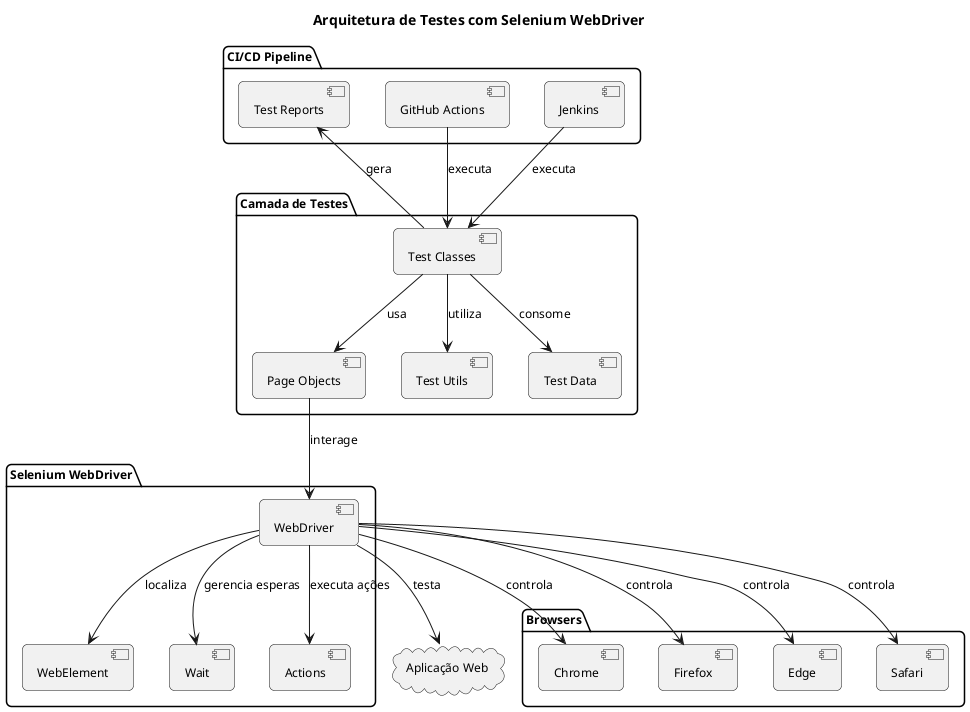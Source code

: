 @startuml
skinparam backgroundColor transparent
skinparam defaultFontName Arial
skinparam defaultFontSize 12
skinparam roundCorner 10
skinparam componentStyle uml2

title Arquitetura de Testes com Selenium WebDriver

package "Camada de Testes" {
    [Test Classes] as TC
    [Page Objects] as PO
    [Test Utils] as TU
    [Test Data] as TD
}

package "Selenium WebDriver" {
    [WebDriver] as WD
    [WebElement] as WE
    [Wait] as W
    [Actions] as A
}

package "Browsers" {
    [Chrome] as CH
    [Firefox] as FF
    [Edge] as ED
    [Safari] as SF
}

package "CI/CD Pipeline" {
    [GitHub Actions] as GA
    [Jenkins] as JK
    [Test Reports] as TR
}

cloud "Aplicação Web" as WA

TC --> PO : usa
PO --> WD : interage
TC --> TU : utiliza
TC --> TD : consome
WD --> WE : localiza
WD --> W : gerencia esperas
WD --> A : executa ações
WD --> CH : controla
WD --> FF : controla
WD --> ED : controla
WD --> SF : controla
WD --> WA : testa
GA --> TC : executa
JK --> TC : executa
TC --> TR : gera

@enduml 